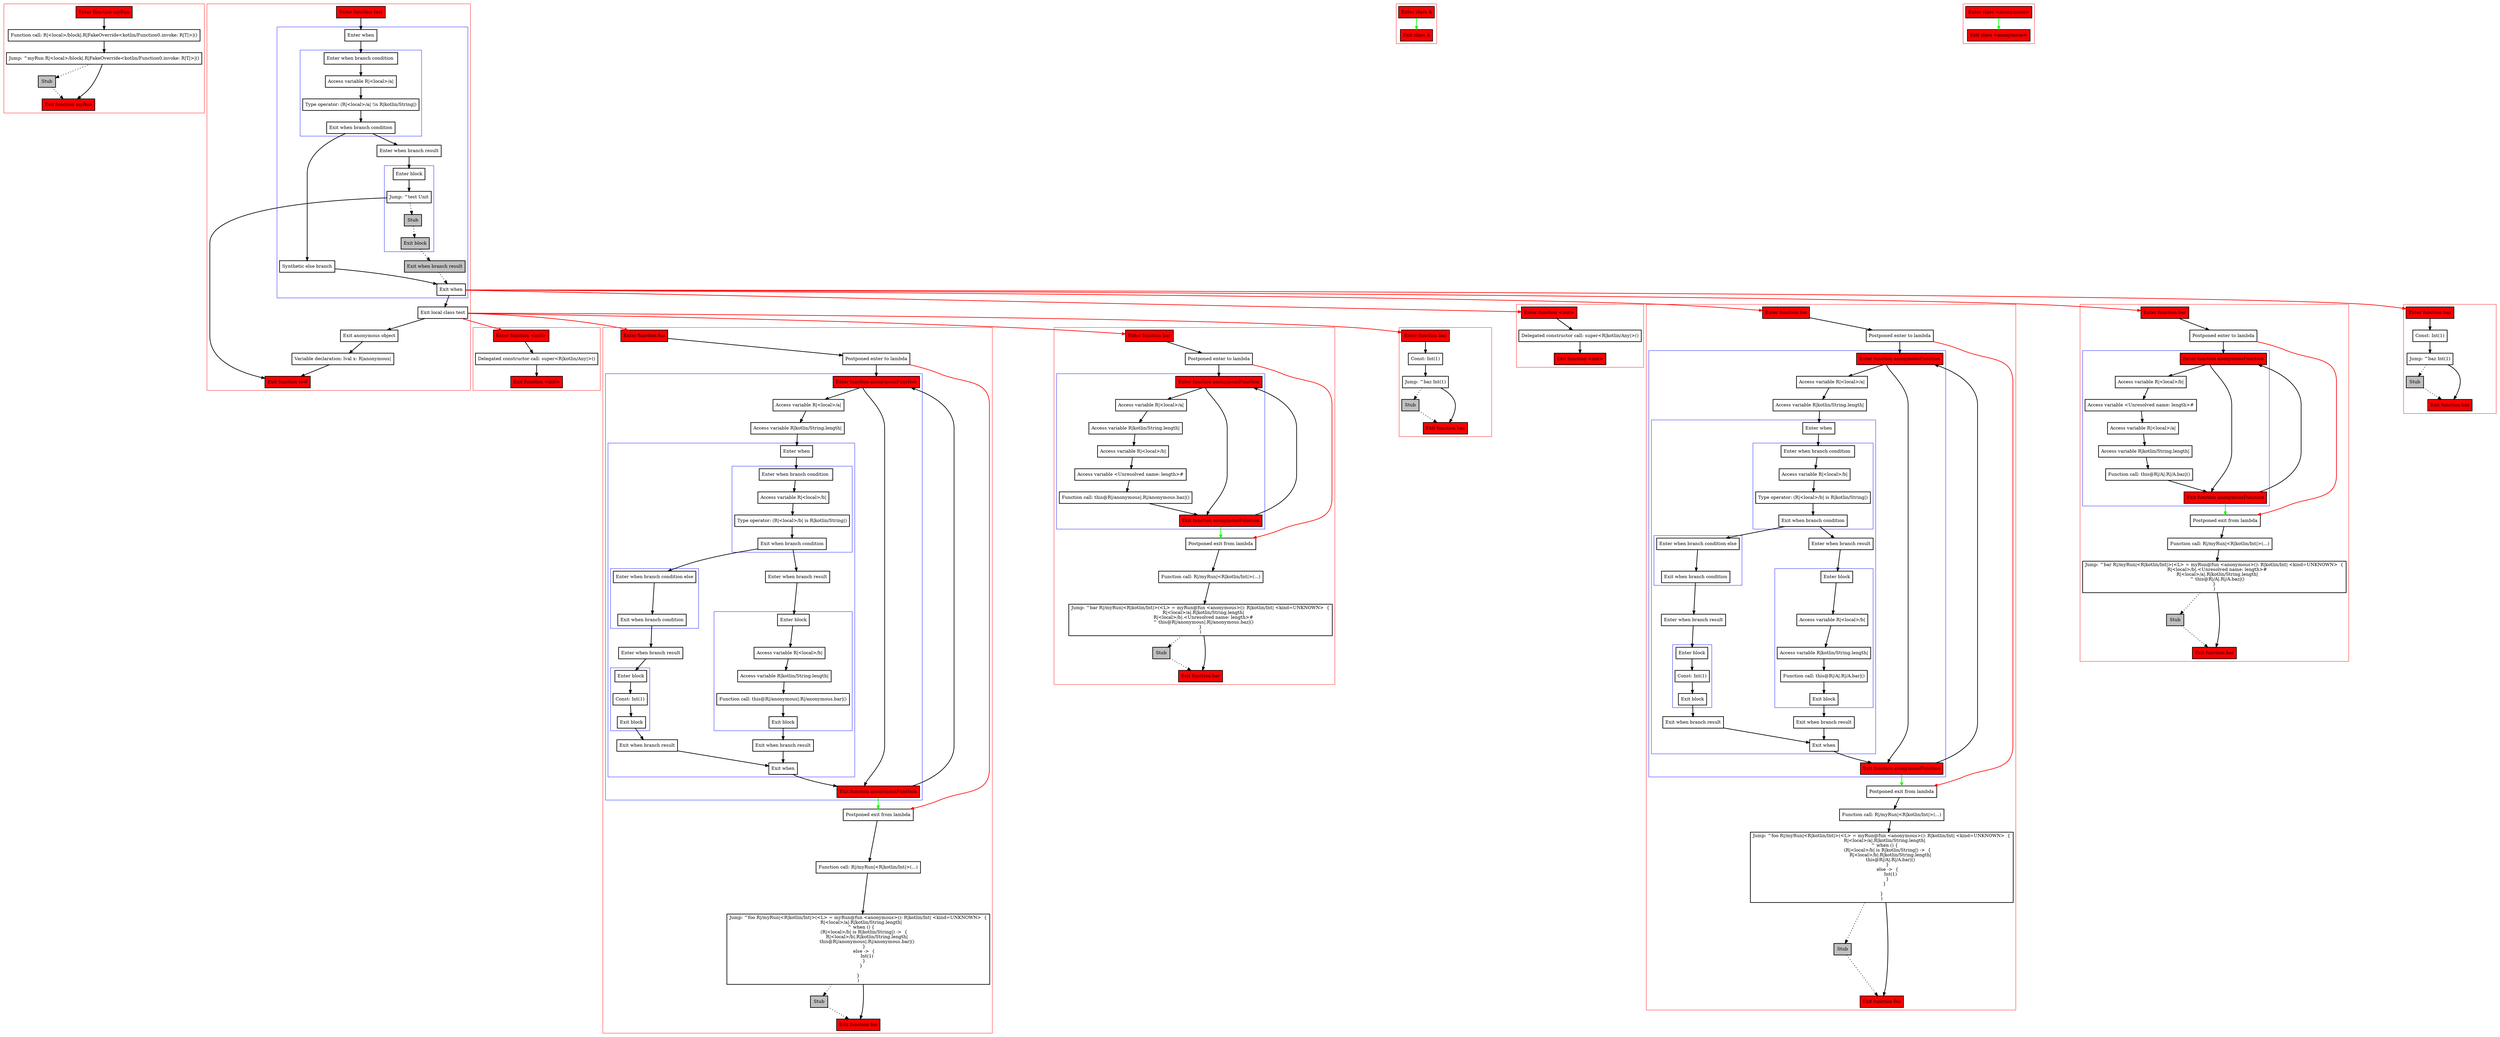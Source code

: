 digraph localClassesWithImplicit_kt {
    graph [nodesep=3]
    node [shape=box penwidth=2]
    edge [penwidth=2]

    subgraph cluster_0 {
        color=red
        0 [label="Enter function myRun" style="filled" fillcolor=red];
        2 [label="Function call: R|<local>/block|.R|FakeOverride<kotlin/Function0.invoke: R|T|>|()"];
        3 [label="Jump: ^myRun R|<local>/block|.R|FakeOverride<kotlin/Function0.invoke: R|T|>|()"];
        4 [label="Stub" style="filled" fillcolor=gray];
        1 [label="Exit function myRun" style="filled" fillcolor=red];
    }
    0 -> {2};
    2 -> {3};
    3 -> {1};
    3 -> {4} [style=dotted];
    4 -> {1} [style=dotted];

    subgraph cluster_1 {
        color=red
        5 [label="Enter function test" style="filled" fillcolor=red];
        subgraph cluster_2 {
            color=blue
            7 [label="Enter when"];
            subgraph cluster_3 {
                color=blue
                9 [label="Enter when branch condition "];
                10 [label="Access variable R|<local>/a|"];
                11 [label="Type operator: (R|<local>/a| !is R|kotlin/String|)"];
                12 [label="Exit when branch condition"];
            }
            19 [label="Synthetic else branch"];
            13 [label="Enter when branch result"];
            subgraph cluster_4 {
                color=blue
                14 [label="Enter block"];
                15 [label="Jump: ^test Unit"];
                16 [label="Stub" style="filled" fillcolor=gray];
                17 [label="Exit block" style="filled" fillcolor=gray];
            }
            18 [label="Exit when branch result" style="filled" fillcolor=gray];
            8 [label="Exit when"];
        }
        20 [label="Exit local class test"];
        21 [label="Exit anonymous object"];
        22 [label="Variable declaration: lval x: R|anonymous|"];
        6 [label="Exit function test" style="filled" fillcolor=red];
    }
    5 -> {7};
    7 -> {9};
    8 -> {20};
    8 -> {23 26 57 71} [color=red];
    9 -> {10};
    10 -> {11};
    11 -> {12};
    12 -> {13 19};
    13 -> {14};
    14 -> {15};
    15 -> {6};
    15 -> {16} [style=dotted];
    16 -> {17} [style=dotted];
    17 -> {18} [style=dotted];
    18 -> {8} [style=dotted];
    19 -> {8};
    20 -> {21};
    20 -> {78 81 112 126} [color=red];
    21 -> {22};
    22 -> {6};

    subgraph cluster_5 {
        color=red
        23 [label="Enter function <init>" style="filled" fillcolor=red];
        25 [label="Delegated constructor call: super<R|kotlin/Any|>()"];
        24 [label="Exit function <init>" style="filled" fillcolor=red];
    }
    23 -> {25};
    25 -> {24};

    subgraph cluster_6 {
        color=red
        26 [label="Enter function foo" style="filled" fillcolor=red];
        28 [label="Postponed enter to lambda"];
        subgraph cluster_7 {
            color=blue
            33 [label="Enter function anonymousFunction" style="filled" fillcolor=red];
            35 [label="Access variable R|<local>/a|"];
            36 [label="Access variable R|kotlin/String.length|"];
            subgraph cluster_8 {
                color=blue
                37 [label="Enter when"];
                subgraph cluster_9 {
                    color=blue
                    39 [label="Enter when branch condition "];
                    40 [label="Access variable R|<local>/b|"];
                    41 [label="Type operator: (R|<local>/b| is R|kotlin/String|)"];
                    42 [label="Exit when branch condition"];
                }
                subgraph cluster_10 {
                    color=blue
                    50 [label="Enter when branch condition else"];
                    51 [label="Exit when branch condition"];
                }
                52 [label="Enter when branch result"];
                subgraph cluster_11 {
                    color=blue
                    53 [label="Enter block"];
                    54 [label="Const: Int(1)"];
                    55 [label="Exit block"];
                }
                56 [label="Exit when branch result"];
                43 [label="Enter when branch result"];
                subgraph cluster_12 {
                    color=blue
                    44 [label="Enter block"];
                    45 [label="Access variable R|<local>/b|"];
                    46 [label="Access variable R|kotlin/String.length|"];
                    47 [label="Function call: this@R|/A|.R|/A.bar|()"];
                    48 [label="Exit block"];
                }
                49 [label="Exit when branch result"];
                38 [label="Exit when"];
            }
            34 [label="Exit function anonymousFunction" style="filled" fillcolor=red];
        }
        29 [label="Postponed exit from lambda"];
        30 [label="Function call: R|/myRun|<R|kotlin/Int|>(...)"];
        31 [label="Jump: ^foo R|/myRun|<R|kotlin/Int|>(<L> = myRun@fun <anonymous>(): R|kotlin/Int| <kind=UNKNOWN>  {
    R|<local>/a|.R|kotlin/String.length|
    ^ when () {
        (R|<local>/b| is R|kotlin/String|) ->  {
            R|<local>/b|.R|kotlin/String.length|
            this@R|/A|.R|/A.bar|()
        }
        else ->  {
            Int(1)
        }
    }

}
)"];
        32 [label="Stub" style="filled" fillcolor=gray];
        27 [label="Exit function foo" style="filled" fillcolor=red];
    }
    26 -> {28};
    28 -> {33};
    28 -> {29} [color=red];
    29 -> {30};
    30 -> {31};
    31 -> {27};
    31 -> {32} [style=dotted];
    32 -> {27} [style=dotted];
    33 -> {34 35};
    34 -> {33};
    34 -> {29} [color=green];
    35 -> {36};
    36 -> {37};
    37 -> {39};
    38 -> {34};
    39 -> {40};
    40 -> {41};
    41 -> {42};
    42 -> {43 50};
    43 -> {44};
    44 -> {45};
    45 -> {46};
    46 -> {47};
    47 -> {48};
    48 -> {49};
    49 -> {38};
    50 -> {51};
    51 -> {52};
    52 -> {53};
    53 -> {54};
    54 -> {55};
    55 -> {56};
    56 -> {38};

    subgraph cluster_13 {
        color=red
        57 [label="Enter function bar" style="filled" fillcolor=red];
        59 [label="Postponed enter to lambda"];
        subgraph cluster_14 {
            color=blue
            64 [label="Enter function anonymousFunction" style="filled" fillcolor=red];
            66 [label="Access variable R|<local>/b|"];
            67 [label="Access variable <Unresolved name: length>#"];
            68 [label="Access variable R|<local>/a|"];
            69 [label="Access variable R|kotlin/String.length|"];
            70 [label="Function call: this@R|/A|.R|/A.baz|()"];
            65 [label="Exit function anonymousFunction" style="filled" fillcolor=red];
        }
        60 [label="Postponed exit from lambda"];
        61 [label="Function call: R|/myRun|<R|kotlin/Int|>(...)"];
        62 [label="Jump: ^bar R|/myRun|<R|kotlin/Int|>(<L> = myRun@fun <anonymous>(): R|kotlin/Int| <kind=UNKNOWN>  {
    R|<local>/b|.<Unresolved name: length>#
    R|<local>/a|.R|kotlin/String.length|
    ^ this@R|/A|.R|/A.baz|()
}
)"];
        63 [label="Stub" style="filled" fillcolor=gray];
        58 [label="Exit function bar" style="filled" fillcolor=red];
    }
    57 -> {59};
    59 -> {64};
    59 -> {60} [color=red];
    60 -> {61};
    61 -> {62};
    62 -> {58};
    62 -> {63} [style=dotted];
    63 -> {58} [style=dotted];
    64 -> {65 66};
    65 -> {64};
    65 -> {60} [color=green];
    66 -> {67};
    67 -> {68};
    68 -> {69};
    69 -> {70};
    70 -> {65};

    subgraph cluster_15 {
        color=red
        71 [label="Enter function baz" style="filled" fillcolor=red];
        73 [label="Const: Int(1)"];
        74 [label="Jump: ^baz Int(1)"];
        75 [label="Stub" style="filled" fillcolor=gray];
        72 [label="Exit function baz" style="filled" fillcolor=red];
    }
    71 -> {73};
    73 -> {74};
    74 -> {72};
    74 -> {75} [style=dotted];
    75 -> {72} [style=dotted];

    subgraph cluster_16 {
        color=red
        76 [label="Enter class A" style="filled" fillcolor=red];
        77 [label="Exit class A" style="filled" fillcolor=red];
    }
    76 -> {77} [color=green];

    subgraph cluster_17 {
        color=red
        78 [label="Enter function <init>" style="filled" fillcolor=red];
        80 [label="Delegated constructor call: super<R|kotlin/Any|>()"];
        79 [label="Exit function <init>" style="filled" fillcolor=red];
    }
    78 -> {80};
    80 -> {79};

    subgraph cluster_18 {
        color=red
        81 [label="Enter function foo" style="filled" fillcolor=red];
        83 [label="Postponed enter to lambda"];
        subgraph cluster_19 {
            color=blue
            88 [label="Enter function anonymousFunction" style="filled" fillcolor=red];
            90 [label="Access variable R|<local>/a|"];
            91 [label="Access variable R|kotlin/String.length|"];
            subgraph cluster_20 {
                color=blue
                92 [label="Enter when"];
                subgraph cluster_21 {
                    color=blue
                    94 [label="Enter when branch condition "];
                    95 [label="Access variable R|<local>/b|"];
                    96 [label="Type operator: (R|<local>/b| is R|kotlin/String|)"];
                    97 [label="Exit when branch condition"];
                }
                subgraph cluster_22 {
                    color=blue
                    105 [label="Enter when branch condition else"];
                    106 [label="Exit when branch condition"];
                }
                107 [label="Enter when branch result"];
                subgraph cluster_23 {
                    color=blue
                    108 [label="Enter block"];
                    109 [label="Const: Int(1)"];
                    110 [label="Exit block"];
                }
                111 [label="Exit when branch result"];
                98 [label="Enter when branch result"];
                subgraph cluster_24 {
                    color=blue
                    99 [label="Enter block"];
                    100 [label="Access variable R|<local>/b|"];
                    101 [label="Access variable R|kotlin/String.length|"];
                    102 [label="Function call: this@R|/anonymous|.R|/anonymous.bar|()"];
                    103 [label="Exit block"];
                }
                104 [label="Exit when branch result"];
                93 [label="Exit when"];
            }
            89 [label="Exit function anonymousFunction" style="filled" fillcolor=red];
        }
        84 [label="Postponed exit from lambda"];
        85 [label="Function call: R|/myRun|<R|kotlin/Int|>(...)"];
        86 [label="Jump: ^foo R|/myRun|<R|kotlin/Int|>(<L> = myRun@fun <anonymous>(): R|kotlin/Int| <kind=UNKNOWN>  {
    R|<local>/a|.R|kotlin/String.length|
    ^ when () {
        (R|<local>/b| is R|kotlin/String|) ->  {
            R|<local>/b|.R|kotlin/String.length|
            this@R|/anonymous|.R|/anonymous.bar|()
        }
        else ->  {
            Int(1)
        }
    }

}
)"];
        87 [label="Stub" style="filled" fillcolor=gray];
        82 [label="Exit function foo" style="filled" fillcolor=red];
    }
    81 -> {83};
    83 -> {88};
    83 -> {84} [color=red];
    84 -> {85};
    85 -> {86};
    86 -> {82};
    86 -> {87} [style=dotted];
    87 -> {82} [style=dotted];
    88 -> {89 90};
    89 -> {88};
    89 -> {84} [color=green];
    90 -> {91};
    91 -> {92};
    92 -> {94};
    93 -> {89};
    94 -> {95};
    95 -> {96};
    96 -> {97};
    97 -> {98 105};
    98 -> {99};
    99 -> {100};
    100 -> {101};
    101 -> {102};
    102 -> {103};
    103 -> {104};
    104 -> {93};
    105 -> {106};
    106 -> {107};
    107 -> {108};
    108 -> {109};
    109 -> {110};
    110 -> {111};
    111 -> {93};

    subgraph cluster_25 {
        color=red
        112 [label="Enter function bar" style="filled" fillcolor=red];
        114 [label="Postponed enter to lambda"];
        subgraph cluster_26 {
            color=blue
            119 [label="Enter function anonymousFunction" style="filled" fillcolor=red];
            121 [label="Access variable R|<local>/a|"];
            122 [label="Access variable R|kotlin/String.length|"];
            123 [label="Access variable R|<local>/b|"];
            124 [label="Access variable <Unresolved name: length>#"];
            125 [label="Function call: this@R|/anonymous|.R|/anonymous.baz|()"];
            120 [label="Exit function anonymousFunction" style="filled" fillcolor=red];
        }
        115 [label="Postponed exit from lambda"];
        116 [label="Function call: R|/myRun|<R|kotlin/Int|>(...)"];
        117 [label="Jump: ^bar R|/myRun|<R|kotlin/Int|>(<L> = myRun@fun <anonymous>(): R|kotlin/Int| <kind=UNKNOWN>  {
    R|<local>/a|.R|kotlin/String.length|
    R|<local>/b|.<Unresolved name: length>#
    ^ this@R|/anonymous|.R|/anonymous.baz|()
}
)"];
        118 [label="Stub" style="filled" fillcolor=gray];
        113 [label="Exit function bar" style="filled" fillcolor=red];
    }
    112 -> {114};
    114 -> {119};
    114 -> {115} [color=red];
    115 -> {116};
    116 -> {117};
    117 -> {113};
    117 -> {118} [style=dotted];
    118 -> {113} [style=dotted];
    119 -> {120 121};
    120 -> {119};
    120 -> {115} [color=green];
    121 -> {122};
    122 -> {123};
    123 -> {124};
    124 -> {125};
    125 -> {120};

    subgraph cluster_27 {
        color=red
        126 [label="Enter function baz" style="filled" fillcolor=red];
        128 [label="Const: Int(1)"];
        129 [label="Jump: ^baz Int(1)"];
        130 [label="Stub" style="filled" fillcolor=gray];
        127 [label="Exit function baz" style="filled" fillcolor=red];
    }
    126 -> {128};
    128 -> {129};
    129 -> {127};
    129 -> {130} [style=dotted];
    130 -> {127} [style=dotted];

    subgraph cluster_28 {
        color=red
        131 [label="Enter class <anonymous>" style="filled" fillcolor=red];
        132 [label="Exit class <anonymous>" style="filled" fillcolor=red];
    }
    131 -> {132} [color=green];

}
